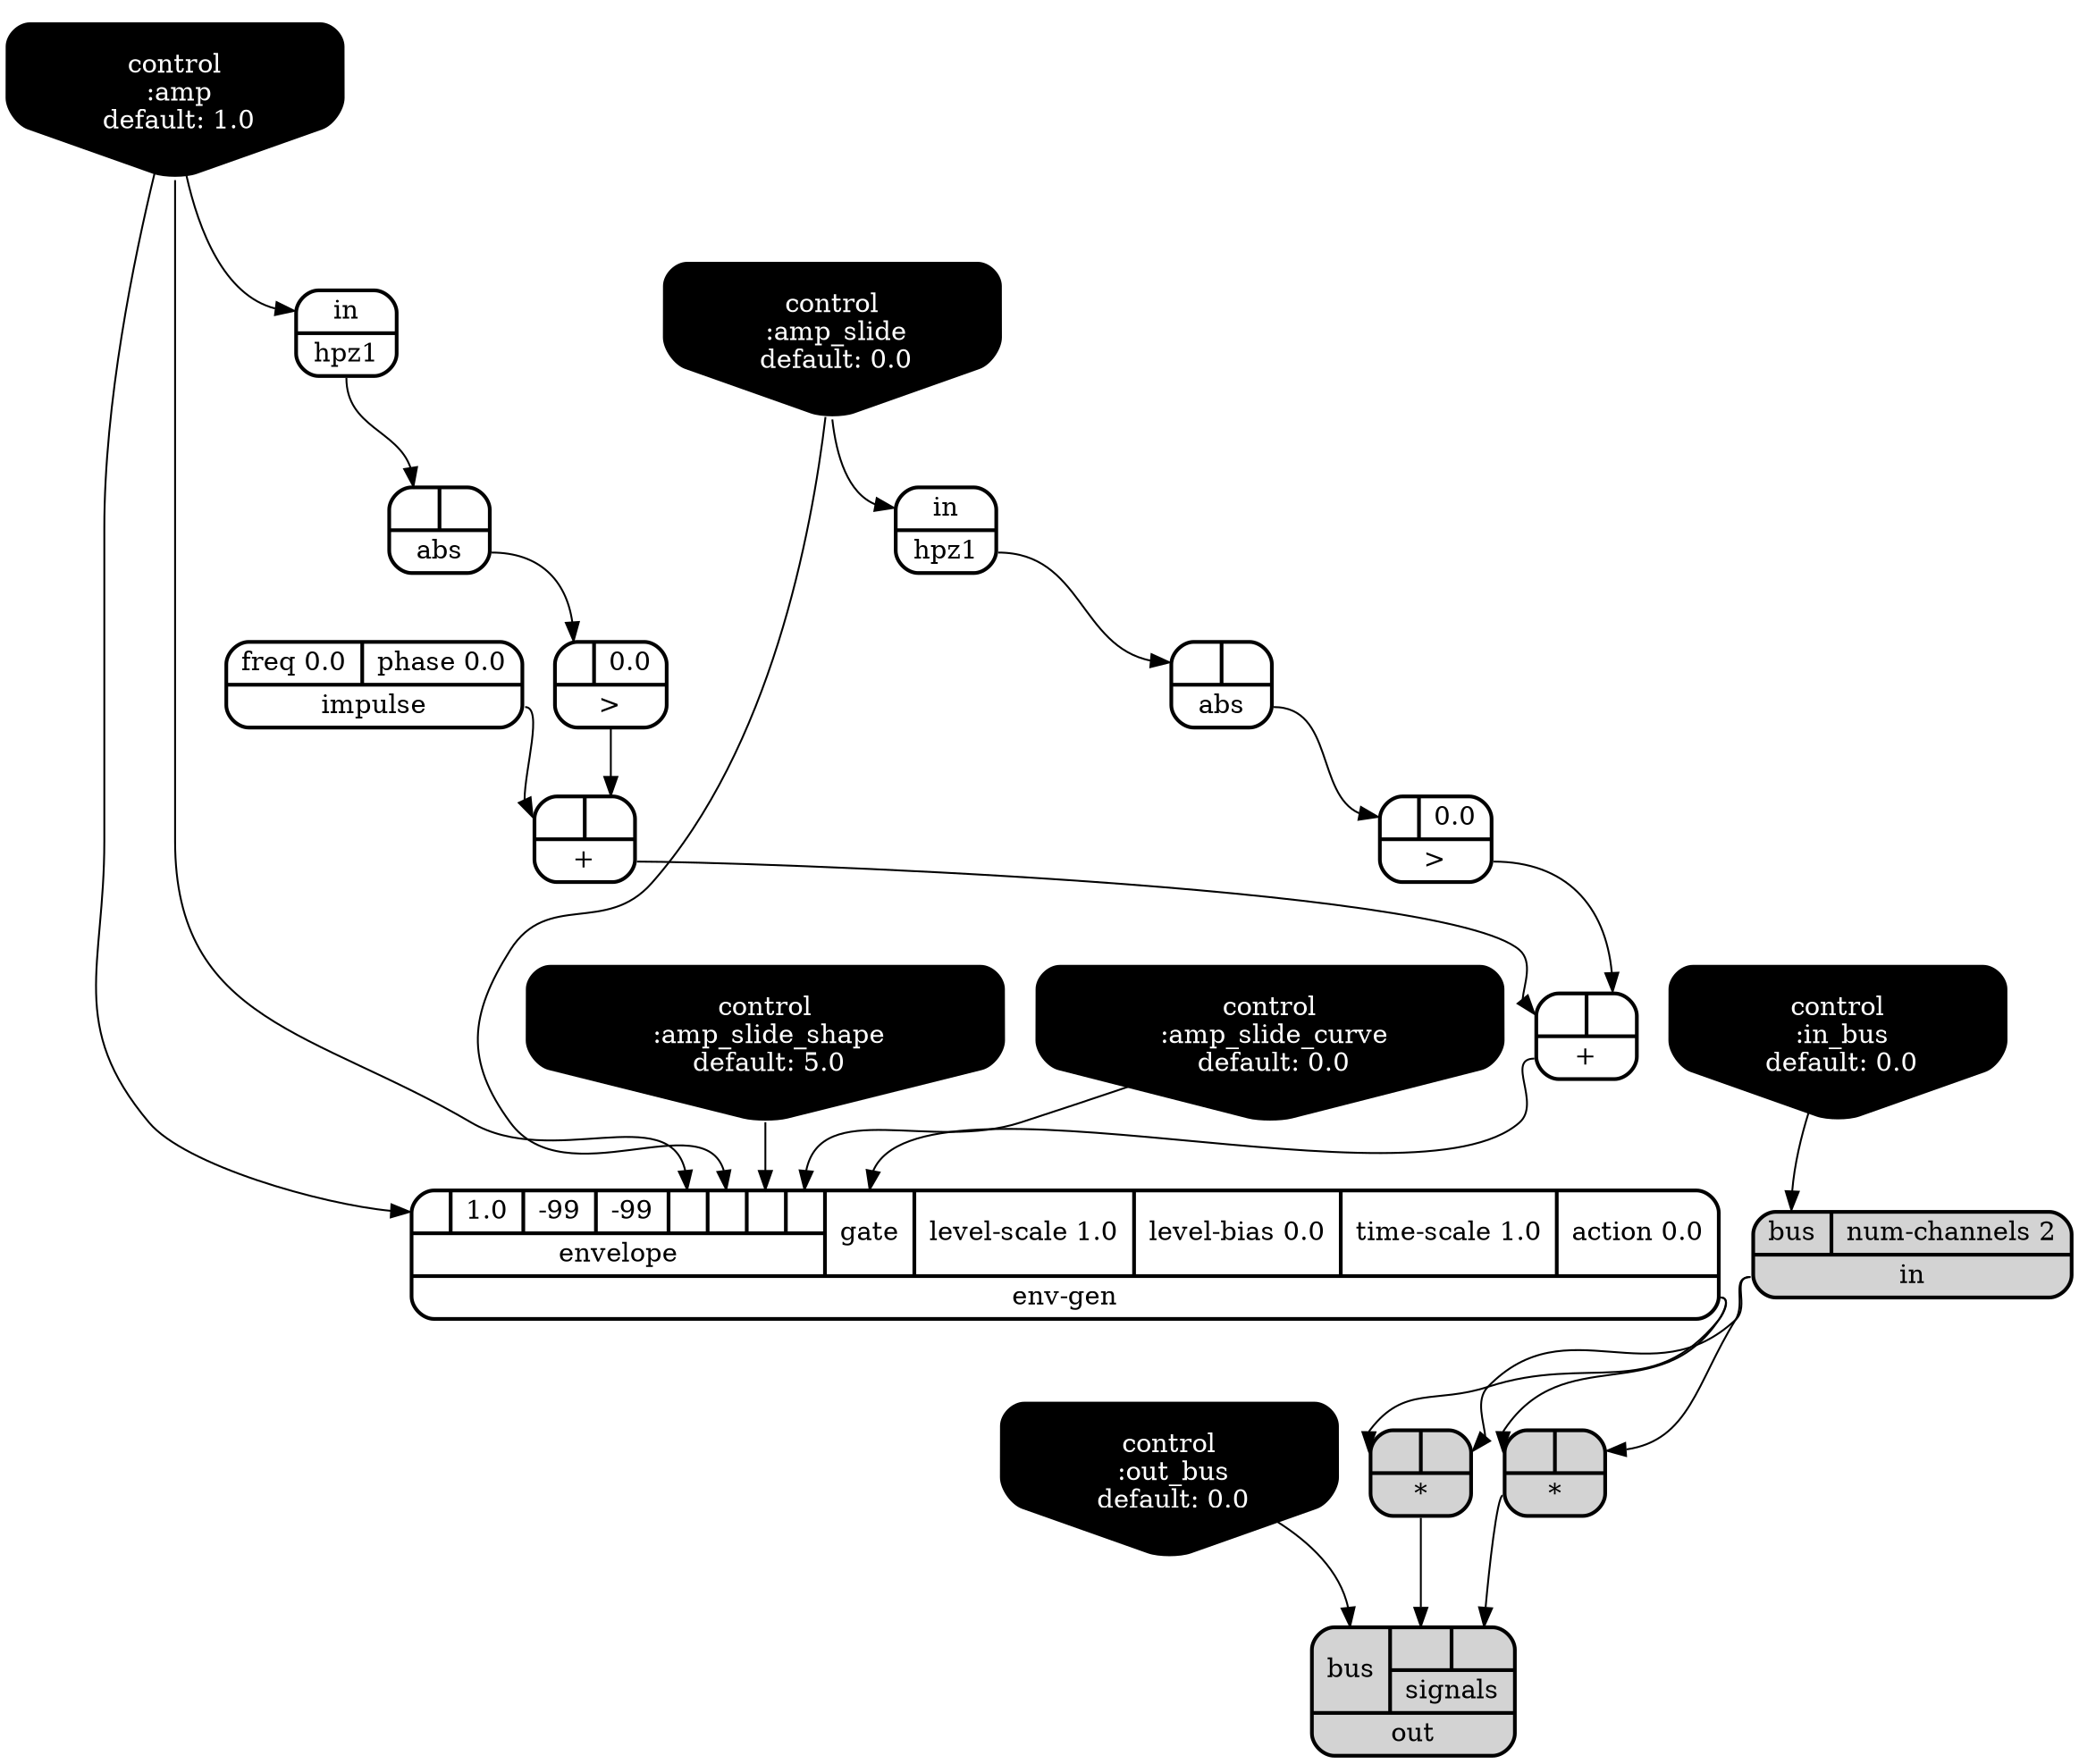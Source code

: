 digraph synthdef {
17 [label = "{{ <a> |<b> } |<__UG_NAME__>* }" style="filled, bold, rounded"  shape=record rankdir=LR];
18 [label = "{{ <a> |<b> } |<__UG_NAME__>* }" style="filled, bold, rounded"  shape=record rankdir=LR];
13 [label = "{{ <a> |<b> } |<__UG_NAME__>+ }" style="bold, rounded" shape=record rankdir=LR];
14 [label = "{{ <a> |<b> } |<__UG_NAME__>+ }" style="bold, rounded" shape=record rankdir=LR];
8 [label = "{{ <a> |<b> 0.0} |<__UG_NAME__>\> }" style="bold, rounded" shape=record rankdir=LR];
12 [label = "{{ <a> |<b> 0.0} |<__UG_NAME__>\> }" style="bold, rounded" shape=record rankdir=LR];
7 [label = "{{ <a> |<b> } |<__UG_NAME__>abs }" style="bold, rounded" shape=record rankdir=LR];
11 [label = "{{ <a> |<b> } |<__UG_NAME__>abs }" style="bold, rounded" shape=record rankdir=LR];
0 [label = "control
 :amp
 default: 1.0" shape=invhouse style="rounded, filled, bold" fillcolor=black fontcolor=white ]; 
1 [label = "control
 :amp_slide
 default: 0.0" shape=invhouse style="rounded, filled, bold" fillcolor=black fontcolor=white ]; 
2 [label = "control
 :amp_slide_shape
 default: 5.0" shape=invhouse style="rounded, filled, bold" fillcolor=black fontcolor=white ]; 
3 [label = "control
 :amp_slide_curve
 default: 0.0" shape=invhouse style="rounded, filled, bold" fillcolor=black fontcolor=white ]; 
4 [label = "control
 :in_bus
 default: 0.0" shape=invhouse style="rounded, filled, bold" fillcolor=black fontcolor=white ]; 
5 [label = "control
 :out_bus
 default: 0.0" shape=invhouse style="rounded, filled, bold" fillcolor=black fontcolor=white ]; 
15 [label = "{{ {{<envelope___control___0>|1.0|-99|-99|<envelope___control___4>|<envelope___control___5>|<envelope___control___6>|<envelope___control___7>}|envelope}|<gate> gate|<level____scale> level-scale 1.0|<level____bias> level-bias 0.0|<time____scale> time-scale 1.0|<action> action 0.0} |<__UG_NAME__>env-gen }" style="bold, rounded" shape=record rankdir=LR];
6 [label = "{{ <in> in} |<__UG_NAME__>hpz1 }" style="bold, rounded" shape=record rankdir=LR];
10 [label = "{{ <in> in} |<__UG_NAME__>hpz1 }" style="bold, rounded" shape=record rankdir=LR];
9 [label = "{{ <freq> freq 0.0|<phase> phase 0.0} |<__UG_NAME__>impulse }" style="bold, rounded" shape=record rankdir=LR];
16 [label = "{{ <bus> bus|<num____channels> num-channels 2} |<__UG_NAME__>in }" style="filled, bold, rounded"  shape=record rankdir=LR];
19 [label = "{{ <bus> bus|{{<signals___binary____op____u____gen___0>|<signals___binary____op____u____gen___1>}|signals}} |<__UG_NAME__>out }" style="filled, bold, rounded"  shape=record rankdir=LR];

16:__UG_NAME__ -> 17:b ;
15:__UG_NAME__ -> 17:a ;
16:__UG_NAME__ -> 18:b ;
15:__UG_NAME__ -> 18:a ;
12:__UG_NAME__ -> 13:b ;
9:__UG_NAME__ -> 13:a ;
8:__UG_NAME__ -> 14:b ;
13:__UG_NAME__ -> 14:a ;
7:__UG_NAME__ -> 8:a ;
11:__UG_NAME__ -> 12:a ;
6:__UG_NAME__ -> 7:a ;
10:__UG_NAME__ -> 11:a ;
14:__UG_NAME__ -> 15:gate ;
0:__UG_NAME__ -> 15:envelope___control___0 ;
0:__UG_NAME__ -> 15:envelope___control___4 ;
1:__UG_NAME__ -> 15:envelope___control___5 ;
2:__UG_NAME__ -> 15:envelope___control___6 ;
3:__UG_NAME__ -> 15:envelope___control___7 ;
1:__UG_NAME__ -> 6:in ;
0:__UG_NAME__ -> 10:in ;
4:__UG_NAME__ -> 16:bus ;
18:__UG_NAME__ -> 19:signals___binary____op____u____gen___0 ;
17:__UG_NAME__ -> 19:signals___binary____op____u____gen___1 ;
5:__UG_NAME__ -> 19:bus ;

}